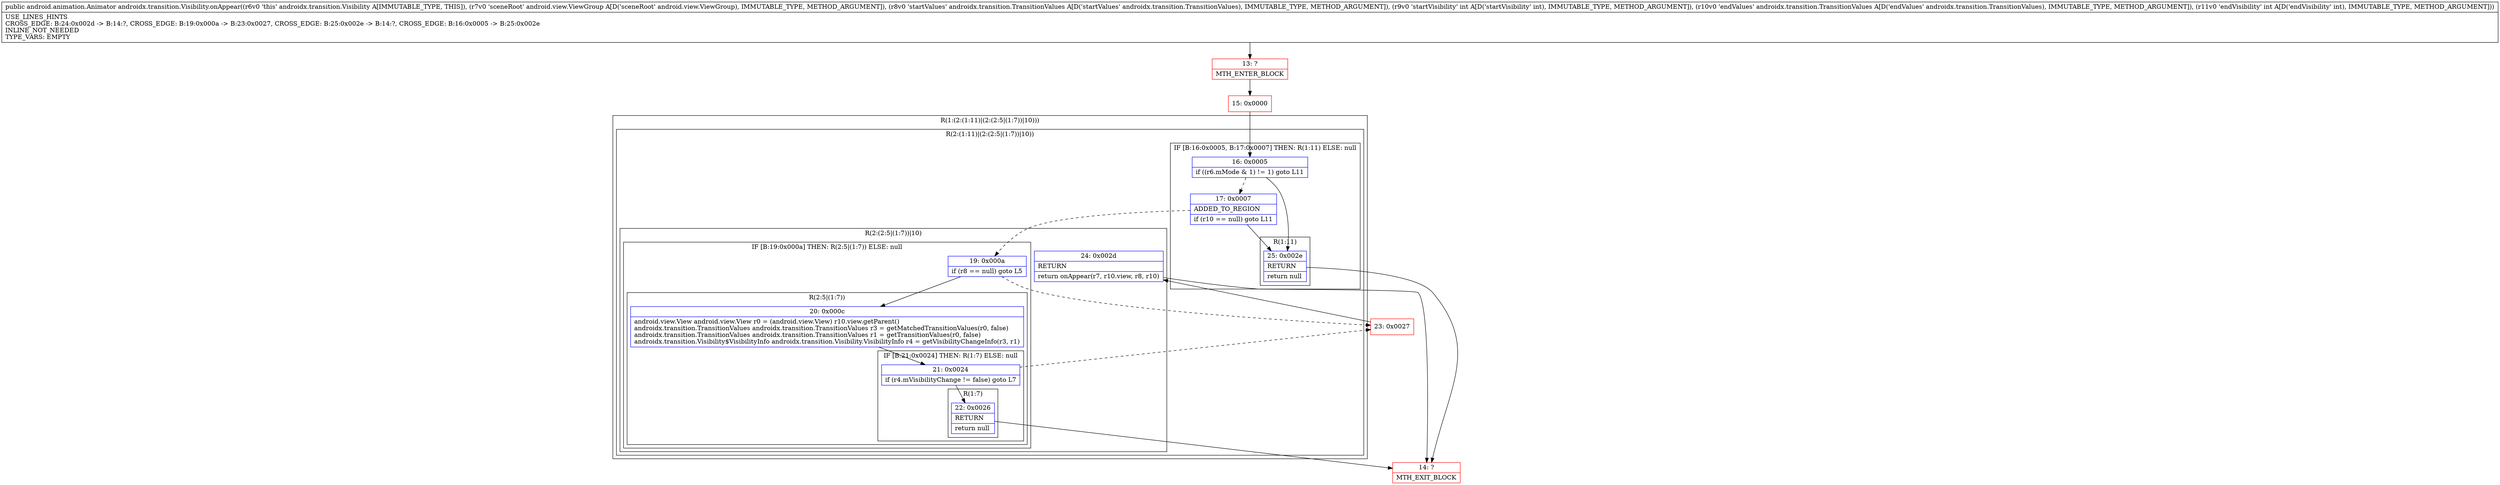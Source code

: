 digraph "CFG forandroidx.transition.Visibility.onAppear(Landroid\/view\/ViewGroup;Landroidx\/transition\/TransitionValues;ILandroidx\/transition\/TransitionValues;I)Landroid\/animation\/Animator;" {
subgraph cluster_Region_4634569 {
label = "R(1:(2:(1:11)|(2:(2:5|(1:7))|10)))";
node [shape=record,color=blue];
subgraph cluster_Region_1376895434 {
label = "R(2:(1:11)|(2:(2:5|(1:7))|10))";
node [shape=record,color=blue];
subgraph cluster_IfRegion_918146216 {
label = "IF [B:16:0x0005, B:17:0x0007] THEN: R(1:11) ELSE: null";
node [shape=record,color=blue];
Node_16 [shape=record,label="{16\:\ 0x0005|if ((r6.mMode & 1) != 1) goto L11\l}"];
Node_17 [shape=record,label="{17\:\ 0x0007|ADDED_TO_REGION\l|if (r10 == null) goto L11\l}"];
subgraph cluster_Region_1805415533 {
label = "R(1:11)";
node [shape=record,color=blue];
Node_25 [shape=record,label="{25\:\ 0x002e|RETURN\l|return null\l}"];
}
}
subgraph cluster_Region_1590783528 {
label = "R(2:(2:5|(1:7))|10)";
node [shape=record,color=blue];
subgraph cluster_IfRegion_34794409 {
label = "IF [B:19:0x000a] THEN: R(2:5|(1:7)) ELSE: null";
node [shape=record,color=blue];
Node_19 [shape=record,label="{19\:\ 0x000a|if (r8 == null) goto L5\l}"];
subgraph cluster_Region_11201199 {
label = "R(2:5|(1:7))";
node [shape=record,color=blue];
Node_20 [shape=record,label="{20\:\ 0x000c|android.view.View android.view.View r0 = (android.view.View) r10.view.getParent()\landroidx.transition.TransitionValues androidx.transition.TransitionValues r3 = getMatchedTransitionValues(r0, false)\landroidx.transition.TransitionValues androidx.transition.TransitionValues r1 = getTransitionValues(r0, false)\landroidx.transition.Visibility$VisibilityInfo androidx.transition.Visibility.VisibilityInfo r4 = getVisibilityChangeInfo(r3, r1)\l}"];
subgraph cluster_IfRegion_448916474 {
label = "IF [B:21:0x0024] THEN: R(1:7) ELSE: null";
node [shape=record,color=blue];
Node_21 [shape=record,label="{21\:\ 0x0024|if (r4.mVisibilityChange != false) goto L7\l}"];
subgraph cluster_Region_2058791887 {
label = "R(1:7)";
node [shape=record,color=blue];
Node_22 [shape=record,label="{22\:\ 0x0026|RETURN\l|return null\l}"];
}
}
}
}
Node_24 [shape=record,label="{24\:\ 0x002d|RETURN\l|return onAppear(r7, r10.view, r8, r10)\l}"];
}
}
}
Node_13 [shape=record,color=red,label="{13\:\ ?|MTH_ENTER_BLOCK\l}"];
Node_15 [shape=record,color=red,label="{15\:\ 0x0000}"];
Node_14 [shape=record,color=red,label="{14\:\ ?|MTH_EXIT_BLOCK\l}"];
Node_23 [shape=record,color=red,label="{23\:\ 0x0027}"];
MethodNode[shape=record,label="{public android.animation.Animator androidx.transition.Visibility.onAppear((r6v0 'this' androidx.transition.Visibility A[IMMUTABLE_TYPE, THIS]), (r7v0 'sceneRoot' android.view.ViewGroup A[D('sceneRoot' android.view.ViewGroup), IMMUTABLE_TYPE, METHOD_ARGUMENT]), (r8v0 'startValues' androidx.transition.TransitionValues A[D('startValues' androidx.transition.TransitionValues), IMMUTABLE_TYPE, METHOD_ARGUMENT]), (r9v0 'startVisibility' int A[D('startVisibility' int), IMMUTABLE_TYPE, METHOD_ARGUMENT]), (r10v0 'endValues' androidx.transition.TransitionValues A[D('endValues' androidx.transition.TransitionValues), IMMUTABLE_TYPE, METHOD_ARGUMENT]), (r11v0 'endVisibility' int A[D('endVisibility' int), IMMUTABLE_TYPE, METHOD_ARGUMENT]))  | USE_LINES_HINTS\lCROSS_EDGE: B:24:0x002d \-\> B:14:?, CROSS_EDGE: B:19:0x000a \-\> B:23:0x0027, CROSS_EDGE: B:25:0x002e \-\> B:14:?, CROSS_EDGE: B:16:0x0005 \-\> B:25:0x002e\lINLINE_NOT_NEEDED\lTYPE_VARS: EMPTY\l}"];
MethodNode -> Node_13;Node_16 -> Node_17[style=dashed];
Node_16 -> Node_25;
Node_17 -> Node_19[style=dashed];
Node_17 -> Node_25;
Node_25 -> Node_14;
Node_19 -> Node_20;
Node_19 -> Node_23[style=dashed];
Node_20 -> Node_21;
Node_21 -> Node_22;
Node_21 -> Node_23[style=dashed];
Node_22 -> Node_14;
Node_24 -> Node_14;
Node_13 -> Node_15;
Node_15 -> Node_16;
Node_23 -> Node_24;
}

